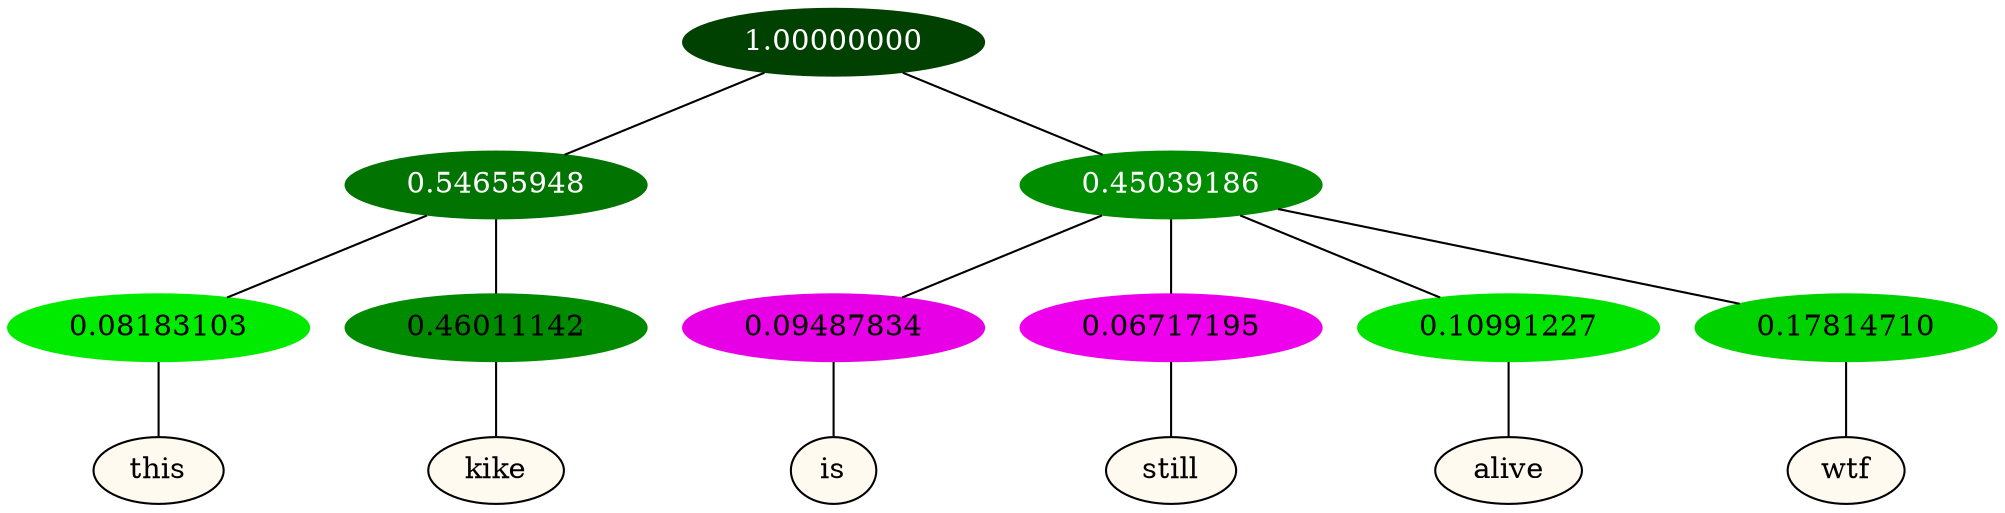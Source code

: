 graph {
	node [format=png height=0.15 nodesep=0.001 ordering=out overlap=prism overlap_scaling=0.01 ranksep=0.001 ratio=0.2 style=filled width=0.15]
	{
		rank=same
		a_w_3 [label=this color=black fillcolor=floralwhite style="filled,solid"]
		a_w_4 [label=kike color=black fillcolor=floralwhite style="filled,solid"]
		a_w_5 [label=is color=black fillcolor=floralwhite style="filled,solid"]
		a_w_6 [label=still color=black fillcolor=floralwhite style="filled,solid"]
		a_w_7 [label=alive color=black fillcolor=floralwhite style="filled,solid"]
		a_w_8 [label=wtf color=black fillcolor=floralwhite style="filled,solid"]
	}
	a_n_3 -- a_w_3
	a_n_4 -- a_w_4
	a_n_5 -- a_w_5
	a_n_6 -- a_w_6
	a_n_7 -- a_w_7
	a_n_8 -- a_w_8
	{
		rank=same
		a_n_3 [label=0.08183103 color="0.334 1.000 0.918" fontcolor=black]
		a_n_4 [label=0.46011142 color="0.334 1.000 0.540" fontcolor=black]
		a_n_5 [label=0.09487834 color="0.835 1.000 0.905" fontcolor=black]
		a_n_6 [label=0.06717195 color="0.835 1.000 0.933" fontcolor=black]
		a_n_7 [label=0.10991227 color="0.334 1.000 0.890" fontcolor=black]
		a_n_8 [label=0.17814710 color="0.334 1.000 0.822" fontcolor=black]
	}
	a_n_0 [label=1.00000000 color="0.334 1.000 0.250" fontcolor=grey99]
	a_n_1 [label=0.54655948 color="0.334 1.000 0.453" fontcolor=grey99]
	a_n_0 -- a_n_1
	a_n_2 [label=0.45039186 color="0.334 1.000 0.550" fontcolor=grey99]
	a_n_0 -- a_n_2
	a_n_1 -- a_n_3
	a_n_1 -- a_n_4
	a_n_2 -- a_n_5
	a_n_2 -- a_n_6
	a_n_2 -- a_n_7
	a_n_2 -- a_n_8
}
